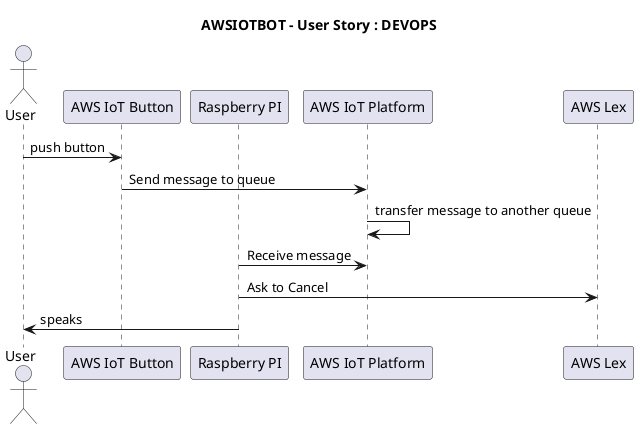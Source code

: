@startuml

title AWSIOTBOT - User Story : DEVOPS

actor "User" as user
Participant "AWS IoT Button" as button
Participant "Raspberry PI" as pi
Participant "AWS IoT Platform" as ptf
Participant "AWS Lex" as bot


user -> button : push button
button -> ptf : Send message to queue
ptf -> ptf : transfer message to another queue
pi -> ptf : Receive message
pi -> bot : Ask to Cancel
pi -> user : speaks

@enduml

